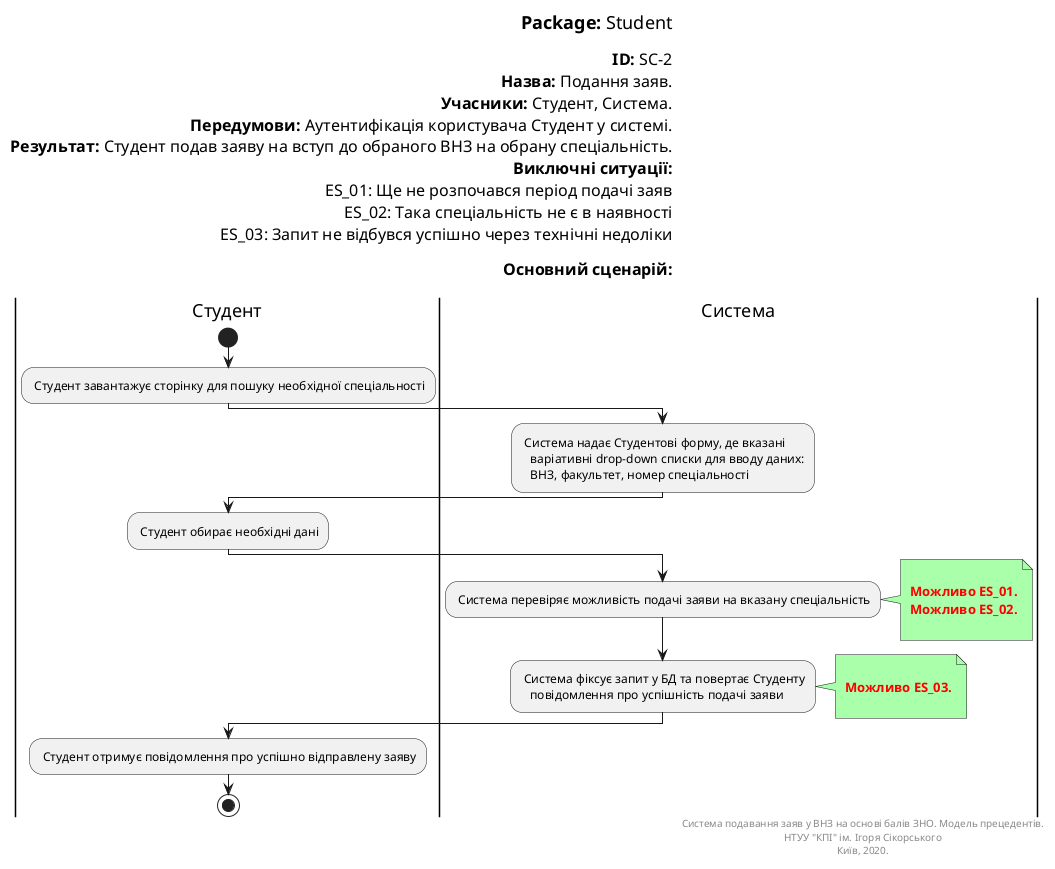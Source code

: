 @startuml
left header
<font color=000 size=18><b>Package:</b> Student

<font color=000 size=16><b>ID:</b> SC-2
<font color=000 size=16><b>Назва:</b> Подання заяв.
<font color=000 size=16><b>Учасники:</b> Студент, Система.
<font color=000 size=16><b>Передумови:</b> Аутентифікація користувача Студент у системі.
<font color=000 size=16><b>Результат:</b> Студент подав заяву на вступ до обраного ВНЗ на обрану спеціальність.
<font color=000 size=16><b>Виключні ситуації:</b>
<font color=000 size=16> ES_01: Ще не розпочався період подачі заяв
<font color=000 size=16> ES_02: Така спеціальність не є в наявності
<font color=000 size=16> ES_03: Запит не відбувся успішно через технічні недоліки

<font color=000 size=16><b>Основний сценарій:</b>

end header

|Студент|
start
: Студент завантажує сторінку для пошуку необхідної спеціальності;

|Система|
: Система надає Студентові форму, де вказані
   варіативні drop-down списки для вводу даних:
   ВНЗ, факультет, номер спеціальності;

|Студент|
: Студент обирає необхідні дані;

|Система|
: Система перевіряє можливість подачі заяви на вказану спеціальність;
note right #aaffaa

<font color=red><b> Можливо ES_01.
<font color=red><b> Можливо ES_02.

end note

: Система фіксує запит у БД та повертає Студенту
   повідомлення про успішність подачі заяви;
note right #aaffaa

<font color=red><b> Можливо ES_03.

end note

|Студент|

: Студент отримує повідомлення про успішно відправлену заяву;

stop;

right footer
Система подавання заяв у ВНЗ на основі балів ЗНО. Модель прецедентів.
НТУУ "КПІ" ім. Ігоря Сікорського
Київ, 2020.
end footer

@enduml
